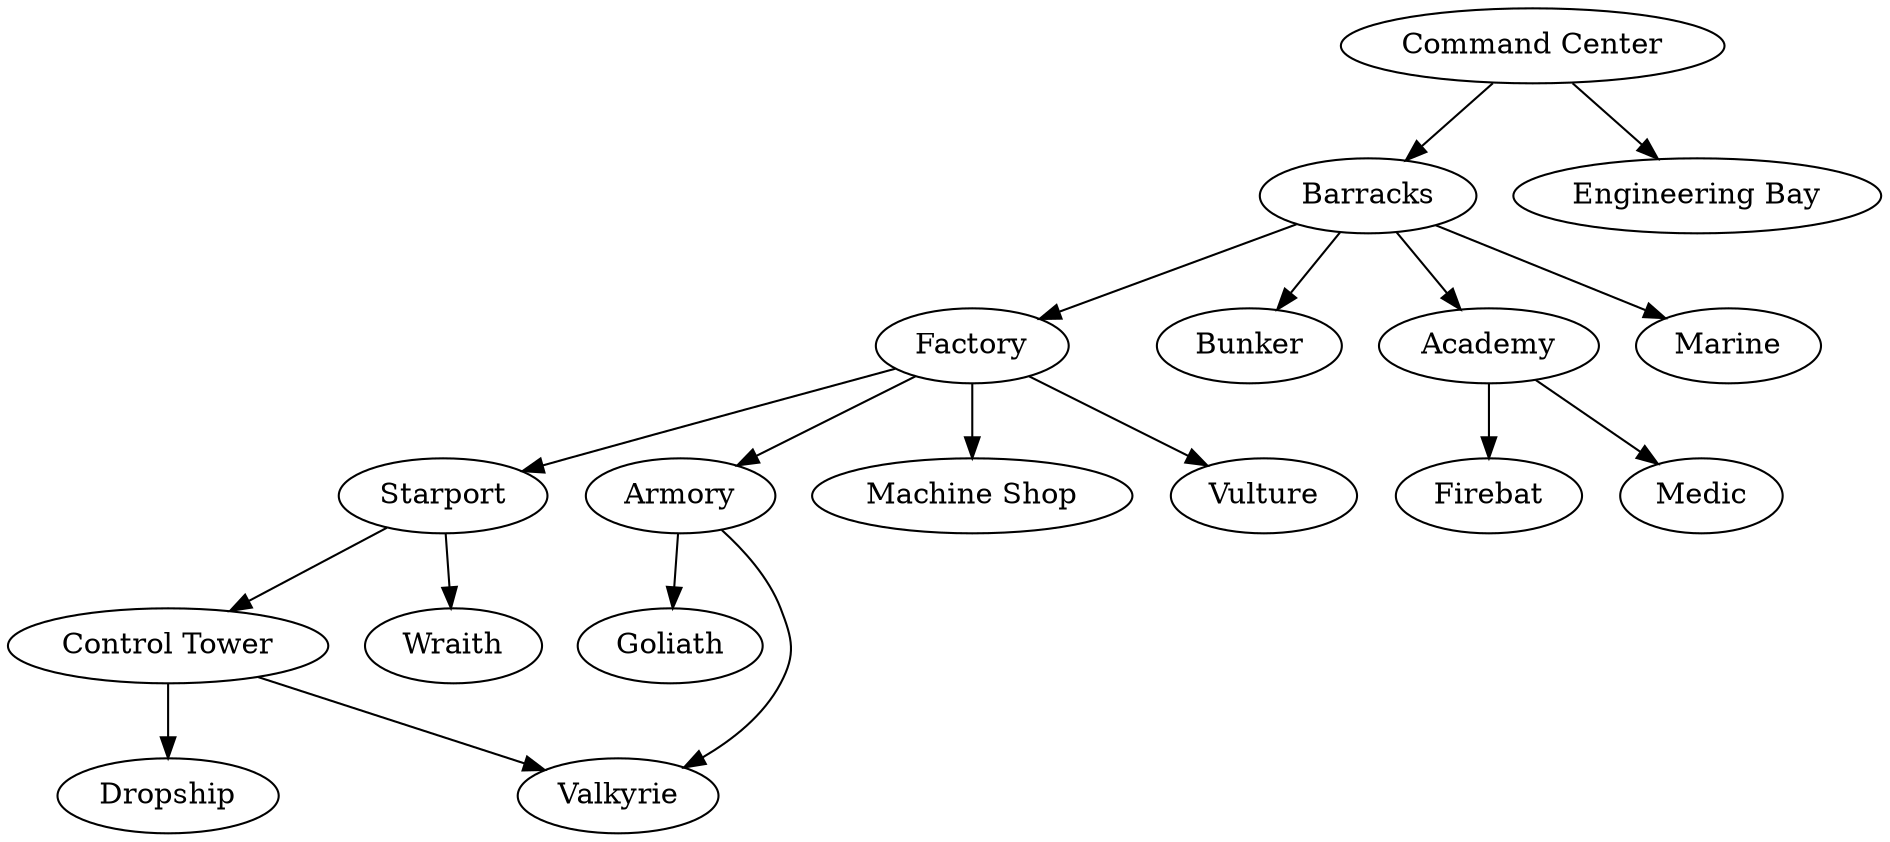 digraph G {
0 [depth=0, label="Command Center", penwidth=1, strength=1, x=0, y=0, z=0];
1 [depth=1, label=Barracks, penwidth=1, strength=1, x=0, y=0, z=0];
2 [depth=1, label="Engineering Bay", penwidth=1, strength=1, x=0, y=0, z=0];
3 [depth=2, label=Factory, penwidth=1, strength=1, x=0, y=0, z=0];
4 [depth=2, label=Bunker, penwidth=1, strength=1, x=0, y=0, z=0];
5 [depth=2, label=Academy, penwidth=1, strength=1, x=0, y=0, z=0];
6 [depth=2, label=Marine, penwidth=1, strength=1, x=0, y=0, z=0];
7 [depth=3, label=Starport, penwidth=1, strength=1, x=0, y=0, z=0];
8 [depth=3, label=Armory, penwidth=1, strength=1, x=0, y=0, z=0];
9 [depth=3, label="Machine Shop", penwidth=1, strength=1, x=0, y=0, z=0];
10 [depth=3, label=Vulture, penwidth=1, strength=1, x=0, y=0, z=0];
11 [depth=3, label=Firebat, penwidth=1, strength=1, x=0, y=0, z=0];
12 [depth=3, label=Medic, penwidth=1, strength=1, x=0, y=0, z=0];
13 [depth=4, label="Control Tower", penwidth=1, strength=1, x=0, y=0, z=0];
14 [depth=4, label=Wraith, penwidth=1, strength=1, x=0, y=0, z=0];
15 [depth=4, label=Goliath, penwidth=1, strength=1, x=0, y=0, z=0];
16 [depth=4, label=Valkyrie, penwidth=1, strength=1, x=0, y=0, z=0];
17 [depth=5, label=Dropship, penwidth=1, strength=1, x=0, y=0, z=0];
0->1 ;
0->2 ;
1->3 ;
1->4 ;
1->5 ;
1->6 ;
3->7 ;
3->8 ;
3->9 ;
3->10 ;
5->11 ;
5->12 ;
7->13 ;
7->14 ;
8->15 ;
8->16 ;
13->17 ;
13->16 ;
}
